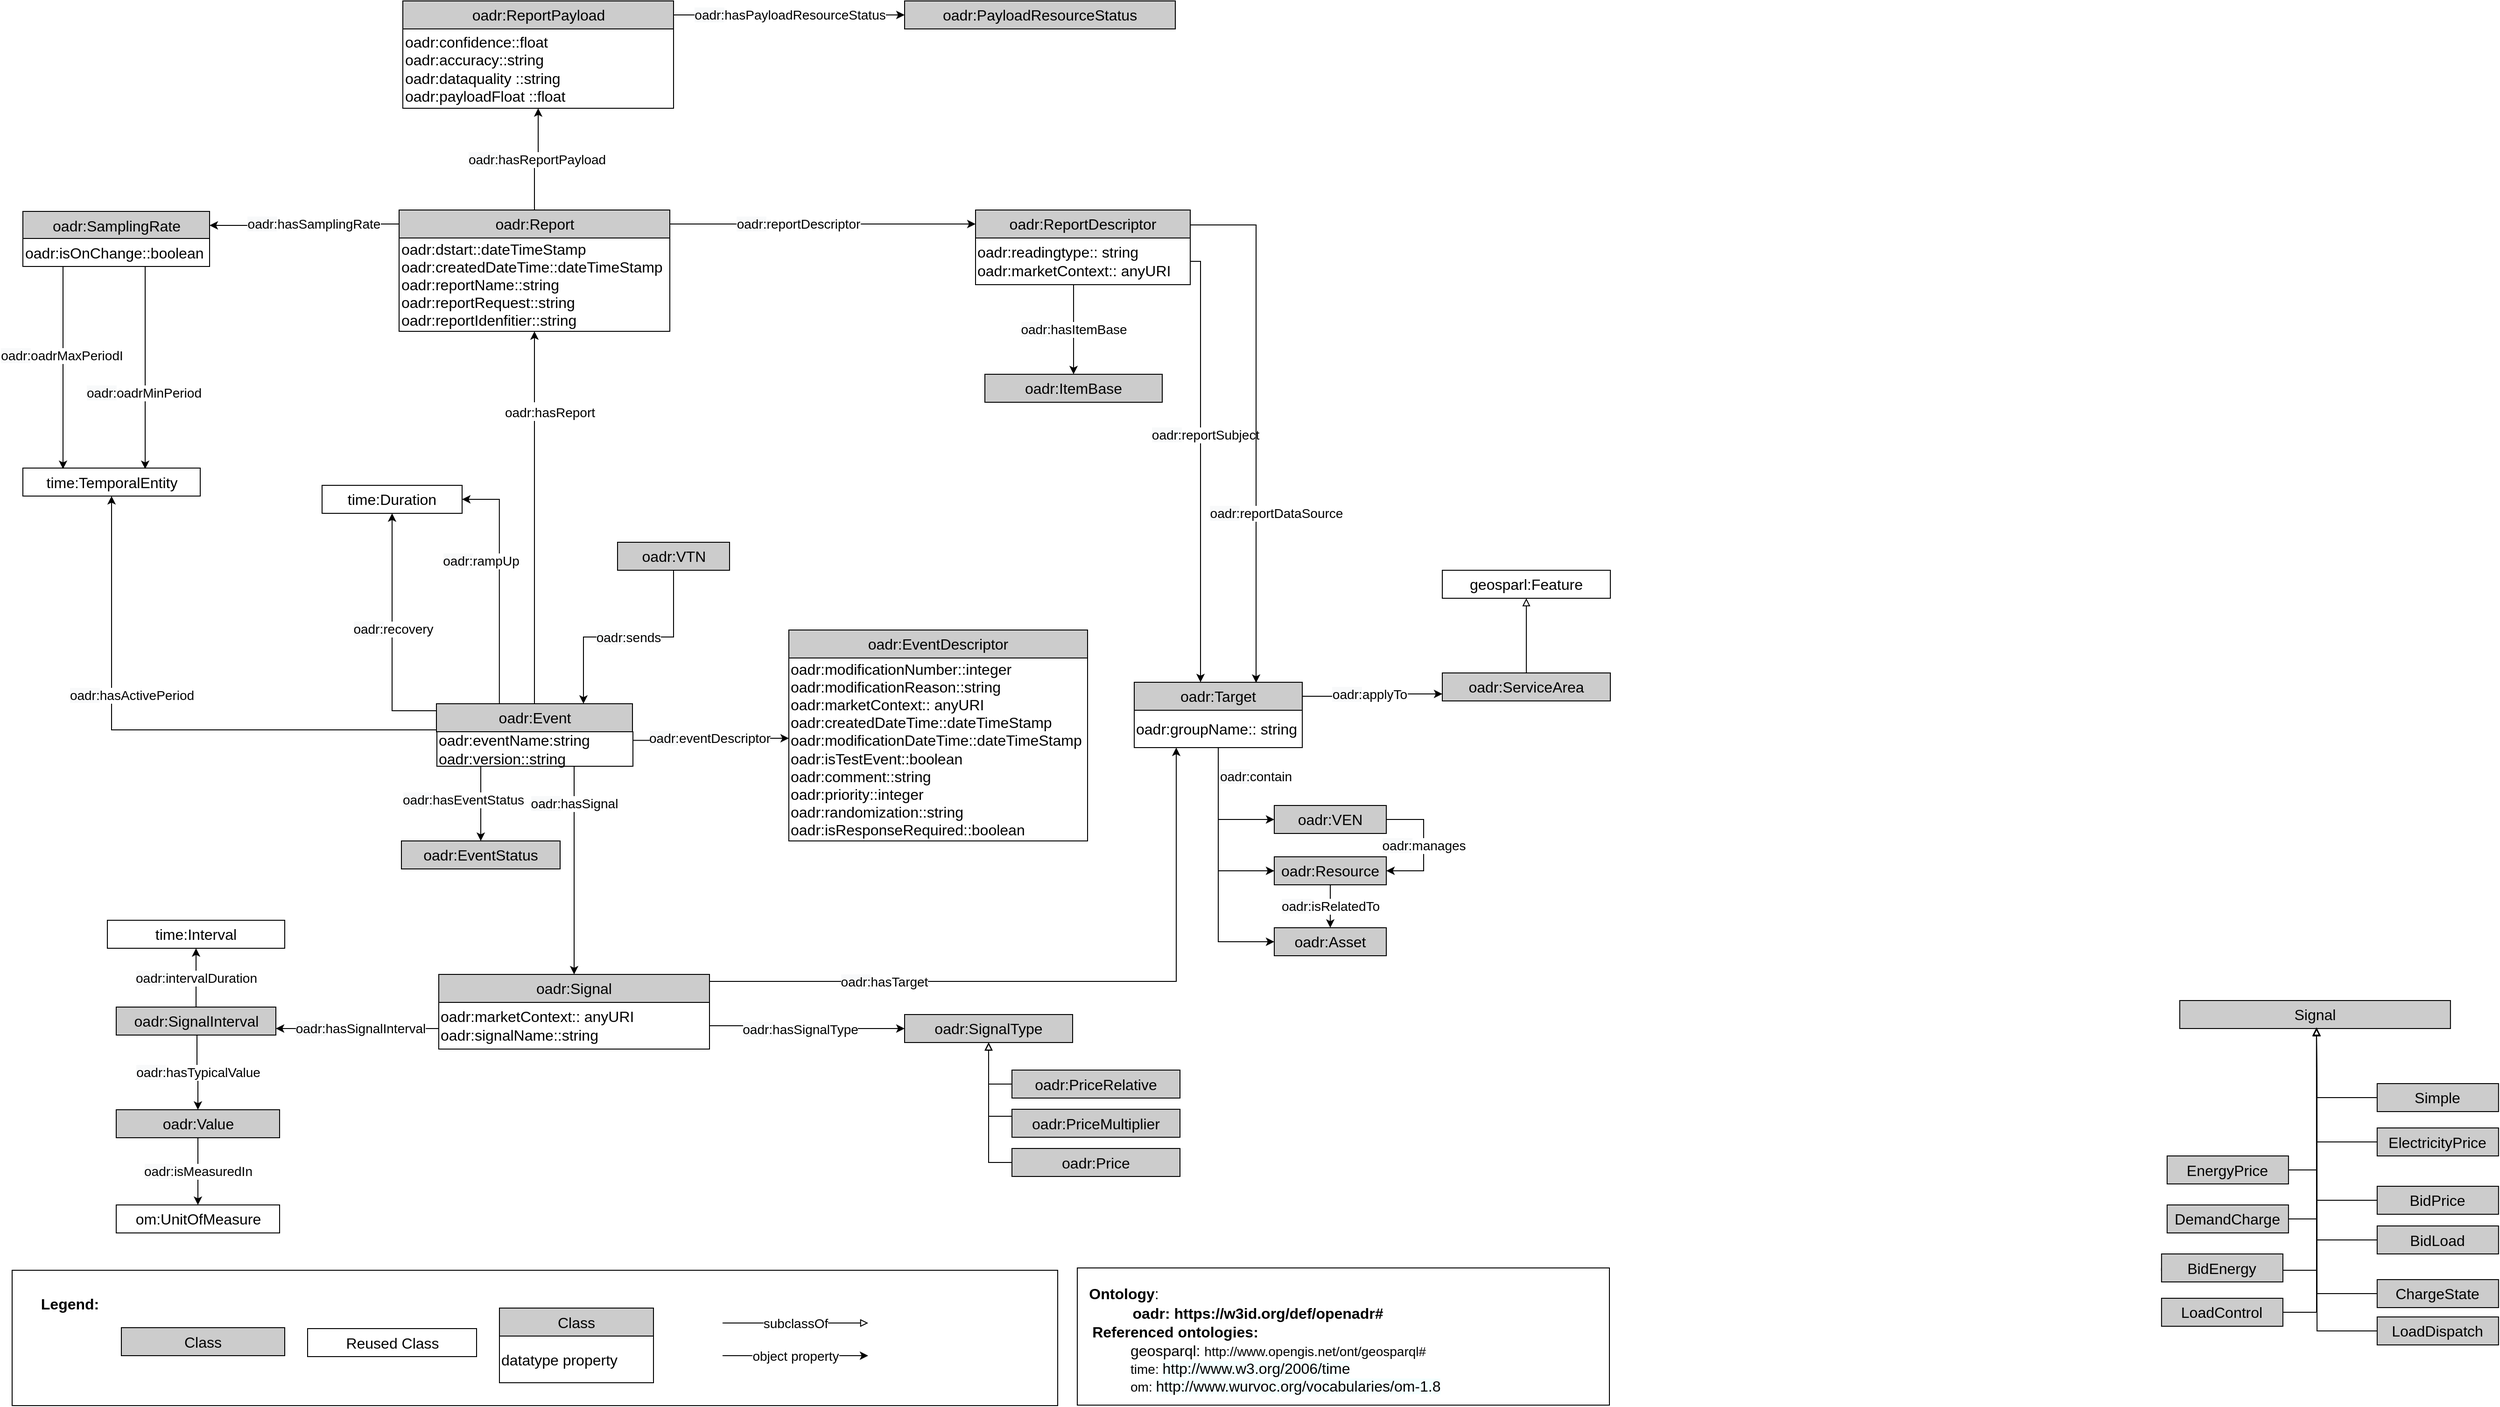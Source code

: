 <mxfile version="12.1.3" type="device" pages="1"><diagram id="vuZYWxGCfSMgXNN5bHIJ" name="Page-1"><mxGraphModel dx="3976" dy="2655" grid="1" gridSize="10" guides="1" tooltips="1" connect="1" arrows="1" fold="1" page="1" pageScale="1" pageWidth="827" pageHeight="1169" math="0" shadow="0"><root><mxCell id="0"/><mxCell id="1" parent="0"/><mxCell id="WFc0nCnd5frZaSjFq8Vs-138" style="edgeStyle=orthogonalEdgeStyle;rounded=0;orthogonalLoop=1;jettySize=auto;html=1;exitX=0.321;exitY=0.117;exitDx=0;exitDy=0;entryX=1;entryY=0.5;entryDx=0;entryDy=0;endArrow=classic;endFill=1;fontColor=none;exitPerimeter=0;" parent="1" source="WFc0nCnd5frZaSjFq8Vs-2" target="WFc0nCnd5frZaSjFq8Vs-136" edge="1"><mxGeometry relative="1" as="geometry"><Array as="points"><mxPoint x="-160" y="64"/></Array></mxGeometry></mxCell><mxCell id="WFc0nCnd5frZaSjFq8Vs-141" value="&lt;span style=&quot;white-space: normal ; background-color: rgb(248 , 249 , 250)&quot;&gt;oadr:&lt;/span&gt;rampUp" style="text;html=1;resizable=0;points=[];align=center;verticalAlign=middle;labelBackgroundColor=#ffffff;fontColor=none;fontSize=14;" parent="WFc0nCnd5frZaSjFq8Vs-138" vertex="1" connectable="0"><mxGeometry x="0.397" y="1" relative="1" as="geometry"><mxPoint x="-19.5" y="26.5" as="offset"/></mxGeometry></mxCell><mxCell id="WFc0nCnd5frZaSjFq8Vs-139" style="edgeStyle=orthogonalEdgeStyle;rounded=0;orthogonalLoop=1;jettySize=auto;html=1;exitX=0;exitY=0.25;exitDx=0;exitDy=0;entryX=0.5;entryY=1;entryDx=0;entryDy=0;endArrow=classic;endFill=1;fontColor=none;" parent="1" source="WFc0nCnd5frZaSjFq8Vs-2" target="WFc0nCnd5frZaSjFq8Vs-136" edge="1"><mxGeometry relative="1" as="geometry"><Array as="points"><mxPoint x="-275" y="291"/></Array></mxGeometry></mxCell><mxCell id="WFc0nCnd5frZaSjFq8Vs-140" value="&lt;span style=&quot;white-space: normal ; background-color: rgb(248 , 249 , 250)&quot;&gt;oadr:&lt;/span&gt;recovery" style="text;html=1;resizable=0;points=[];align=center;verticalAlign=middle;labelBackgroundColor=#ffffff;fontColor=none;fontSize=14;" parent="WFc0nCnd5frZaSjFq8Vs-139" vertex="1" connectable="0"><mxGeometry x="0.041" y="-1" relative="1" as="geometry"><mxPoint as="offset"/></mxGeometry></mxCell><mxCell id="2MGeBu6Nn2TFr9eVryYn-181" style="edgeStyle=orthogonalEdgeStyle;rounded=0;orthogonalLoop=1;jettySize=auto;html=1;exitX=0.5;exitY=0;exitDx=0;exitDy=0;endArrow=classic;endFill=1;fontSize=14;fontColor=#000000;" edge="1" parent="1" source="WFc0nCnd5frZaSjFq8Vs-2" target="WFc0nCnd5frZaSjFq8Vs-75"><mxGeometry relative="1" as="geometry"/></mxCell><mxCell id="WFc0nCnd5frZaSjFq8Vs-2" value="&lt;span style=&quot;color: rgb(0 , 0 , 0)&quot;&gt;oadr:&lt;/span&gt;&lt;font style=&quot;font-size: 16px&quot; color=&quot;#000000&quot;&gt;Event&lt;/font&gt;" style="rounded=0;whiteSpace=wrap;html=1;fillColor=#CCCCCC;strokeColor=#000000;fontColor=#333333;fontSize=16;fontStyle=0" parent="1" vertex="1"><mxGeometry x="-227.5" y="283" width="210" height="30" as="geometry"/></mxCell><mxCell id="WFc0nCnd5frZaSjFq8Vs-166" value="&lt;span style=&quot;white-space: normal ; background-color: rgb(248 , 249 , 250)&quot;&gt;oadr:&lt;/span&gt;hasReportPayload" style="edgeStyle=orthogonalEdgeStyle;rounded=0;orthogonalLoop=1;jettySize=auto;html=1;endArrow=classic;endFill=1;strokeColor=#000000;fontSize=14;fontColor=none;" parent="1" source="WFc0nCnd5frZaSjFq8Vs-73" target="WFc0nCnd5frZaSjFq8Vs-167" edge="1"><mxGeometry relative="1" as="geometry"/></mxCell><mxCell id="WFc0nCnd5frZaSjFq8Vs-73" value="&lt;span style=&quot;color: rgb(0 , 0 , 0)&quot;&gt;oadr:&lt;/span&gt;&lt;font style=&quot;font-size: 16px&quot; color=&quot;#000000&quot;&gt;Report&lt;/font&gt;" style="rounded=0;whiteSpace=wrap;html=1;fillColor=#CCCCCC;strokeColor=#000000;fontColor=#333333;fontSize=16;fontStyle=0" parent="1" vertex="1"><mxGeometry x="-267.5" y="-246" width="290" height="30" as="geometry"/></mxCell><mxCell id="WFc0nCnd5frZaSjFq8Vs-169" value="&lt;span style=&quot;white-space: normal ; background-color: rgb(248 , 249 , 250)&quot;&gt;oadr:&lt;/span&gt;hasPayloadResourceStatus" style="edgeStyle=orthogonalEdgeStyle;rounded=0;orthogonalLoop=1;jettySize=auto;html=1;endArrow=classic;endFill=1;strokeColor=#000000;fontSize=14;fontColor=none;" parent="1" source="WFc0nCnd5frZaSjFq8Vs-165" target="WFc0nCnd5frZaSjFq8Vs-168" edge="1"><mxGeometry relative="1" as="geometry"/></mxCell><mxCell id="WFc0nCnd5frZaSjFq8Vs-165" value="&lt;font style=&quot;font-size: 16px&quot; color=&quot;#000000&quot;&gt;oadr:ReportPayload&lt;/font&gt;" style="rounded=0;whiteSpace=wrap;html=1;fillColor=#CCCCCC;strokeColor=#000000;fontColor=#333333;fontSize=16;fontStyle=0" parent="1" vertex="1"><mxGeometry x="-263.5" y="-470" width="290" height="30" as="geometry"/></mxCell><mxCell id="WFc0nCnd5frZaSjFq8Vs-168" value="&lt;span style=&quot;color: rgb(0 , 0 , 0)&quot;&gt;oadr:&lt;/span&gt;&lt;font color=&quot;#000000&quot;&gt;PayloadResourceStatus&lt;/font&gt;" style="rounded=0;whiteSpace=wrap;html=1;fillColor=#CCCCCC;strokeColor=#000000;fontColor=#333333;fontSize=16;fontStyle=0" parent="1" vertex="1"><mxGeometry x="274" y="-470" width="290" height="30" as="geometry"/></mxCell><mxCell id="WFc0nCnd5frZaSjFq8Vs-5" value="" style="edgeStyle=orthogonalEdgeStyle;rounded=0;orthogonalLoop=1;jettySize=auto;html=1;entryX=0.5;entryY=1;entryDx=0;entryDy=0;" parent="1" source="WFc0nCnd5frZaSjFq8Vs-2" target="WFc0nCnd5frZaSjFq8Vs-6" edge="1"><mxGeometry relative="1" as="geometry"><mxPoint x="-30" y="266.5" as="targetPoint"/><Array as="points"><mxPoint x="-575" y="311"/></Array></mxGeometry></mxCell><mxCell id="WFc0nCnd5frZaSjFq8Vs-7" value="&lt;span style=&quot;white-space: normal ; background-color: rgb(248 , 249 , 250)&quot;&gt;&lt;font style=&quot;font-size: 14px&quot;&gt;oadr:&lt;/font&gt;&lt;/span&gt;hasActivePeriod" style="text;html=1;resizable=0;points=[];align=center;verticalAlign=middle;labelBackgroundColor=#ffffff;fontSize=14;" parent="WFc0nCnd5frZaSjFq8Vs-5" vertex="1" connectable="0"><mxGeometry x="0.294" y="-2" relative="1" as="geometry"><mxPoint x="19" y="2" as="offset"/></mxGeometry></mxCell><mxCell id="WFc0nCnd5frZaSjFq8Vs-9" value="&lt;span style=&quot;white-space: normal ; background-color: rgb(248 , 249 , 250)&quot;&gt;oadr:&lt;/span&gt;hasSignal" style="edgeStyle=orthogonalEdgeStyle;rounded=0;orthogonalLoop=1;jettySize=auto;html=1;entryX=0.5;entryY=0;entryDx=0;entryDy=0;fontSize=14;" parent="1" source="WFc0nCnd5frZaSjFq8Vs-3" target="WFc0nCnd5frZaSjFq8Vs-10" edge="1"><mxGeometry x="0.936" y="-175" relative="1" as="geometry"><mxPoint y="351" as="sourcePoint"/><Array as="points"><mxPoint x="-80" y="565"/></Array><mxPoint x="175" y="-176" as="offset"/></mxGeometry></mxCell><mxCell id="WFc0nCnd5frZaSjFq8Vs-11" style="edgeStyle=orthogonalEdgeStyle;rounded=0;orthogonalLoop=1;jettySize=auto;html=1;entryX=0.5;entryY=0;entryDx=0;entryDy=0;" parent="1" source="WFc0nCnd5frZaSjFq8Vs-3" target="WFc0nCnd5frZaSjFq8Vs-12" edge="1"><mxGeometry relative="1" as="geometry"><mxPoint x="-150" y="400" as="targetPoint"/><Array as="points"><mxPoint x="-180" y="370"/><mxPoint x="-180" y="370"/></Array></mxGeometry></mxCell><mxCell id="WFc0nCnd5frZaSjFq8Vs-72" value="&lt;span style=&quot;white-space: normal ; background-color: rgb(248 , 249 , 250)&quot;&gt;oadr:&lt;/span&gt;hasEventStatus" style="text;html=1;resizable=0;points=[];align=center;verticalAlign=middle;labelBackgroundColor=#ffffff;fontColor=none;fontSize=14;" parent="WFc0nCnd5frZaSjFq8Vs-11" vertex="1" connectable="0"><mxGeometry x="0.01" y="4" relative="1" as="geometry"><mxPoint x="-23.5" y="-5" as="offset"/></mxGeometry></mxCell><mxCell id="WFc0nCnd5frZaSjFq8Vs-175" value="&lt;span style=&quot;white-space: normal ; background-color: rgb(248 , 249 , 250)&quot;&gt;oadr:&lt;/span&gt;eventDescriptor" style="edgeStyle=orthogonalEdgeStyle;rounded=0;orthogonalLoop=1;jettySize=auto;html=1;exitX=1;exitY=0.25;exitDx=0;exitDy=0;endArrow=classic;endFill=1;strokeColor=#000000;fontSize=14;fontColor=none;entryX=0;entryY=0.439;entryDx=0;entryDy=0;entryPerimeter=0;" parent="1" source="WFc0nCnd5frZaSjFq8Vs-3" target="WFc0nCnd5frZaSjFq8Vs-170" edge="1"><mxGeometry relative="1" as="geometry"><mxPoint x="110" y="292" as="targetPoint"/><Array as="points"><mxPoint x="50" y="320"/></Array></mxGeometry></mxCell><mxCell id="WFc0nCnd5frZaSjFq8Vs-3" value="&lt;span style=&quot;text-align: center&quot;&gt;oadr:&lt;/span&gt;&lt;span style=&quot;font-size: 16px&quot;&gt;eventName:string&lt;br&gt;&lt;/span&gt;&lt;span style=&quot;text-align: center&quot;&gt;oadr:&lt;/span&gt;&lt;span style=&quot;font-size: 16px&quot;&gt;version::string&lt;br style=&quot;font-size: 16px&quot;&gt;&lt;/span&gt;" style="rounded=0;whiteSpace=wrap;html=1;align=left;fontSize=16;" parent="1" vertex="1"><mxGeometry x="-227" y="313" width="210" height="37" as="geometry"/></mxCell><mxCell id="WFc0nCnd5frZaSjFq8Vs-170" value="&lt;span style=&quot;text-align: center&quot;&gt;oadr:&lt;/span&gt;&lt;span style=&quot;font-size: 16px&quot;&gt;modificationNumber::integer&lt;br&gt;&lt;/span&gt;&lt;span style=&quot;text-align: center&quot;&gt;oadr:&lt;/span&gt;&lt;span style=&quot;font-size: 16px&quot;&gt;modificationReason::string&lt;br&gt;&lt;/span&gt;&lt;span style=&quot;text-align: center&quot;&gt;oadr:&lt;/span&gt;marketContext:: anyURI&lt;br&gt;&lt;span style=&quot;text-align: center&quot;&gt;oadr:&lt;/span&gt;&lt;span style=&quot;font-size: 16px&quot;&gt;createdDateTime::dateTimeStamp&lt;br&gt;&lt;/span&gt;&lt;span style=&quot;text-align: center&quot;&gt;oadr:&lt;/span&gt;&lt;span style=&quot;font-size: 16px&quot;&gt;modificationDateTime::dateTimeStamp&lt;br&gt;&lt;/span&gt;&lt;span style=&quot;text-align: center&quot;&gt;oadr:&lt;/span&gt;&lt;span style=&quot;font-size: 16px&quot;&gt;isTestEvent::boolean&lt;br&gt;&lt;/span&gt;&lt;span style=&quot;text-align: center&quot;&gt;oadr:&lt;/span&gt;&lt;span style=&quot;font-size: 16px&quot;&gt;comment::string&lt;br&gt;&lt;/span&gt;&lt;span style=&quot;text-align: center&quot;&gt;oadr:&lt;/span&gt;&lt;span style=&quot;font-size: 16px&quot;&gt;priority::integer&lt;br&gt;&lt;/span&gt;&lt;span style=&quot;text-align: center&quot;&gt;oadr:&lt;/span&gt;&lt;span style=&quot;font-size: 16px&quot;&gt;randomization::string&lt;br&gt;&lt;/span&gt;&lt;span style=&quot;text-align: center&quot;&gt;oadr:&lt;/span&gt;&lt;span style=&quot;font-size: 16px&quot;&gt;isResponseRequired::boolean&lt;br style=&quot;font-size: 16px&quot;&gt;&lt;/span&gt;" style="rounded=0;whiteSpace=wrap;html=1;align=left;fontSize=16;" parent="1" vertex="1"><mxGeometry x="150" y="234" width="320" height="196" as="geometry"/></mxCell><mxCell id="WFc0nCnd5frZaSjFq8Vs-146" style="edgeStyle=orthogonalEdgeStyle;rounded=0;orthogonalLoop=1;jettySize=auto;html=1;exitX=0.5;exitY=1;exitDx=0;exitDy=0;entryX=0;entryY=0.5;entryDx=0;entryDy=0;endArrow=classic;endFill=1;fontSize=14;fontColor=none;" parent="1" source="WFc0nCnd5frZaSjFq8Vs-30" target="WFc0nCnd5frZaSjFq8Vs-101" edge="1"><mxGeometry relative="1" as="geometry"/></mxCell><mxCell id="WFc0nCnd5frZaSjFq8Vs-147" value="&lt;span style=&quot;white-space: normal ; background-color: rgb(248 , 249 , 250)&quot;&gt;oadr:&lt;/span&gt;contain" style="text;html=1;resizable=0;points=[];align=center;verticalAlign=middle;labelBackgroundColor=#ffffff;fontSize=14;fontColor=#000000;" parent="WFc0nCnd5frZaSjFq8Vs-146" vertex="1" connectable="0"><mxGeometry x="-0.62" y="-4" relative="1" as="geometry"><mxPoint x="43.5" y="4.5" as="offset"/></mxGeometry></mxCell><mxCell id="WFc0nCnd5frZaSjFq8Vs-149" style="edgeStyle=orthogonalEdgeStyle;rounded=0;orthogonalLoop=1;jettySize=auto;html=1;exitX=0.5;exitY=1;exitDx=0;exitDy=0;entryX=0;entryY=0.5;entryDx=0;entryDy=0;endArrow=classic;endFill=1;fontSize=14;fontColor=none;" parent="1" source="WFc0nCnd5frZaSjFq8Vs-30" target="WFc0nCnd5frZaSjFq8Vs-148" edge="1"><mxGeometry relative="1" as="geometry"/></mxCell><mxCell id="WFc0nCnd5frZaSjFq8Vs-30" value="&lt;span style=&quot;text-align: center&quot;&gt;oadr:&lt;/span&gt;&lt;span style=&quot;font-size: 16px&quot;&gt;groupName:: string&lt;br style=&quot;font-size: 16px&quot;&gt;&lt;/span&gt;" style="rounded=0;whiteSpace=wrap;html=1;align=left;fontSize=16;" parent="1" vertex="1"><mxGeometry x="520" y="290" width="180" height="40" as="geometry"/></mxCell><mxCell id="WFc0nCnd5frZaSjFq8Vs-118" style="edgeStyle=orthogonalEdgeStyle;rounded=0;orthogonalLoop=1;jettySize=auto;html=1;exitX=0;exitY=0.5;exitDx=0;exitDy=0;endArrow=classic;endFill=1;fontColor=none;" parent="1" source="WFc0nCnd5frZaSjFq8Vs-8" target="WFc0nCnd5frZaSjFq8Vs-120" edge="1"><mxGeometry relative="1" as="geometry"><mxPoint x="-225" y="635" as="targetPoint"/><Array as="points"><mxPoint x="-90" y="631"/></Array></mxGeometry></mxCell><mxCell id="WFc0nCnd5frZaSjFq8Vs-119" value="&lt;span style=&quot;white-space: normal ; background-color: rgb(248 , 249 , 250)&quot;&gt;oadr:&lt;/span&gt;hasSignalInterval" style="text;html=1;resizable=0;points=[];align=center;verticalAlign=middle;labelBackgroundColor=#ffffff;fontColor=none;fontSize=14;" parent="WFc0nCnd5frZaSjFq8Vs-118" vertex="1" connectable="0"><mxGeometry x="0.255" relative="1" as="geometry"><mxPoint x="-76.5" as="offset"/></mxGeometry></mxCell><mxCell id="2MGeBu6Nn2TFr9eVryYn-14" style="edgeStyle=orthogonalEdgeStyle;rounded=0;orthogonalLoop=1;jettySize=auto;html=1;exitX=1;exitY=0.5;exitDx=0;exitDy=0;entryX=0;entryY=0.5;entryDx=0;entryDy=0;endArrow=classic;endFill=1;" edge="1" parent="1" source="WFc0nCnd5frZaSjFq8Vs-8" target="2MGeBu6Nn2TFr9eVryYn-4"><mxGeometry relative="1" as="geometry"/></mxCell><mxCell id="2MGeBu6Nn2TFr9eVryYn-15" value="&lt;span style=&quot;white-space: normal ; background-color: rgb(248 , 249 , 250)&quot;&gt;oadr:&lt;/span&gt;hasSignalType" style="text;html=1;resizable=0;points=[];align=center;verticalAlign=middle;labelBackgroundColor=#ffffff;fontSize=14;" vertex="1" connectable="0" parent="2MGeBu6Nn2TFr9eVryYn-14"><mxGeometry x="0.282" y="7" relative="1" as="geometry"><mxPoint x="-36" y="8" as="offset"/></mxGeometry></mxCell><mxCell id="WFc0nCnd5frZaSjFq8Vs-8" value="&lt;span style=&quot;text-align: center&quot;&gt;oadr:&lt;/span&gt;marketContext:: anyURI&lt;br&gt;&lt;span style=&quot;text-align: center&quot;&gt;oadr:&lt;/span&gt;signalName::string" style="rounded=0;whiteSpace=wrap;html=1;align=left;fontSize=16;" parent="1" vertex="1"><mxGeometry x="-225" y="603" width="290" height="50" as="geometry"/></mxCell><mxCell id="WFc0nCnd5frZaSjFq8Vs-6" value="&lt;font style=&quot;font-size: 16px&quot; color=&quot;#000000&quot;&gt;time:TemporalEntity&lt;/font&gt;" style="rounded=0;whiteSpace=wrap;html=1;fontSize=16;fontStyle=0" parent="1" vertex="1"><mxGeometry x="-670.5" y="30.5" width="190" height="30" as="geometry"/></mxCell><mxCell id="WFc0nCnd5frZaSjFq8Vs-43" style="edgeStyle=orthogonalEdgeStyle;rounded=0;orthogonalLoop=1;jettySize=auto;html=1;exitX=1;exitY=0.25;exitDx=0;exitDy=0;entryX=0.25;entryY=1;entryDx=0;entryDy=0;endArrow=classic;endFill=1;fontColor=none;" parent="1" source="WFc0nCnd5frZaSjFq8Vs-10" target="WFc0nCnd5frZaSjFq8Vs-30" edge="1"><mxGeometry relative="1" as="geometry"/></mxCell><mxCell id="WFc0nCnd5frZaSjFq8Vs-44" value="&lt;span style=&quot;white-space: normal ; background-color: rgb(248 , 249 , 250)&quot;&gt;oadr:&lt;/span&gt;hasTarget" style="text;html=1;resizable=0;points=[];align=center;verticalAlign=middle;labelBackgroundColor=#ffffff;fontColor=none;fontSize=14;" parent="WFc0nCnd5frZaSjFq8Vs-43" vertex="1" connectable="0"><mxGeometry x="-0.547" y="-1" relative="1" as="geometry"><mxPoint x="16.5" y="-0.5" as="offset"/></mxGeometry></mxCell><mxCell id="WFc0nCnd5frZaSjFq8Vs-10" value="&lt;span style=&quot;color: rgb(0 , 0 , 0)&quot;&gt;oadr:&lt;/span&gt;&lt;font style=&quot;font-size: 16px&quot; color=&quot;#000000&quot;&gt;Signal&lt;/font&gt;" style="rounded=0;whiteSpace=wrap;html=1;fillColor=#CCCCCC;strokeColor=#000000;fontColor=#333333;fontSize=16;fontStyle=0" parent="1" vertex="1"><mxGeometry x="-225" y="573" width="290" height="30" as="geometry"/></mxCell><mxCell id="WFc0nCnd5frZaSjFq8Vs-12" value="&lt;span style=&quot;color: rgb(0 , 0 , 0)&quot;&gt;oadr:&lt;/span&gt;&lt;font style=&quot;font-size: 16px&quot; color=&quot;#000000&quot;&gt;EventStatus&lt;/font&gt;" style="rounded=0;whiteSpace=wrap;html=1;fillColor=#CCCCCC;strokeColor=#000000;fontColor=#333333;fontSize=16;fontStyle=0" parent="1" vertex="1"><mxGeometry x="-265" y="430" width="170" height="30" as="geometry"/></mxCell><mxCell id="2MGeBu6Nn2TFr9eVryYn-22" value="" style="edgeStyle=orthogonalEdgeStyle;rounded=0;orthogonalLoop=1;jettySize=auto;html=1;endArrow=classic;endFill=1;entryX=0;entryY=0.75;entryDx=0;entryDy=0;" edge="1" parent="1" source="WFc0nCnd5frZaSjFq8Vs-32" target="2MGeBu6Nn2TFr9eVryYn-21"><mxGeometry relative="1" as="geometry"/></mxCell><mxCell id="2MGeBu6Nn2TFr9eVryYn-23" value="&lt;span style=&quot;white-space: normal ; background-color: rgb(248 , 249 , 250)&quot;&gt;oadr:&lt;/span&gt;&lt;span style=&quot;font-family: &amp;#34;arial&amp;#34; , sans-serif ; font-size: 14px ; white-space: normal&quot;&gt;applyTo&lt;/span&gt;" style="text;html=1;resizable=0;points=[];align=center;verticalAlign=middle;labelBackgroundColor=#ffffff;fontSize=14;" vertex="1" connectable="0" parent="2MGeBu6Nn2TFr9eVryYn-22"><mxGeometry x="0.172" y="9" relative="1" as="geometry"><mxPoint x="-15.5" y="9" as="offset"/></mxGeometry></mxCell><mxCell id="WFc0nCnd5frZaSjFq8Vs-32" value="&lt;span style=&quot;color: rgb(0 , 0 , 0)&quot;&gt;oadr:&lt;/span&gt;&lt;font style=&quot;font-size: 16px&quot; color=&quot;#000000&quot;&gt;Target&lt;/font&gt;" style="rounded=0;whiteSpace=wrap;html=1;fillColor=#CCCCCC;strokeColor=#000000;fontColor=#333333;fontSize=16;fontStyle=0" parent="1" vertex="1"><mxGeometry x="520" y="260" width="180" height="30" as="geometry"/></mxCell><mxCell id="2MGeBu6Nn2TFr9eVryYn-25" value="" style="edgeStyle=orthogonalEdgeStyle;rounded=0;orthogonalLoop=1;jettySize=auto;html=1;endArrow=block;endFill=0;fontSize=14;" edge="1" parent="1" source="2MGeBu6Nn2TFr9eVryYn-21" target="2MGeBu6Nn2TFr9eVryYn-24"><mxGeometry relative="1" as="geometry"/></mxCell><mxCell id="2MGeBu6Nn2TFr9eVryYn-21" value="&lt;span style=&quot;color: rgb(0 , 0 , 0)&quot;&gt;oadr:&lt;/span&gt;&lt;font style=&quot;font-size: 16px&quot; color=&quot;#000000&quot;&gt;ServiceArea&lt;/font&gt;" style="rounded=0;whiteSpace=wrap;html=1;fillColor=#CCCCCC;strokeColor=#000000;fontColor=#333333;fontSize=16;fontStyle=0" vertex="1" parent="1"><mxGeometry x="850" y="250" width="180" height="30" as="geometry"/></mxCell><mxCell id="2MGeBu6Nn2TFr9eVryYn-24" value="&lt;font style=&quot;font-size: 16px&quot; color=&quot;#000000&quot;&gt;geosparl:Feature&lt;/font&gt;" style="rounded=0;whiteSpace=wrap;html=1;fontSize=16;fontStyle=0" vertex="1" parent="1"><mxGeometry x="850" y="140" width="180" height="30" as="geometry"/></mxCell><mxCell id="WFc0nCnd5frZaSjFq8Vs-85" value="" style="edgeStyle=orthogonalEdgeStyle;rounded=0;orthogonalLoop=1;jettySize=auto;html=1;endArrow=classic;endFill=1;fontColor=none;entryX=0;entryY=0.5;entryDx=0;entryDy=0;exitX=1;exitY=0.5;exitDx=0;exitDy=0;" parent="1" source="WFc0nCnd5frZaSjFq8Vs-73" target="WFc0nCnd5frZaSjFq8Vs-86" edge="1"><mxGeometry relative="1" as="geometry"><Array as="points"/></mxGeometry></mxCell><mxCell id="WFc0nCnd5frZaSjFq8Vs-182" value="&lt;span style=&quot;white-space: normal ; background-color: rgb(248 , 249 , 250)&quot;&gt;&lt;font style=&quot;font-size: 14px&quot;&gt;oadr:&lt;/font&gt;&lt;/span&gt;reportDescriptor" style="text;html=1;resizable=0;points=[];align=center;verticalAlign=middle;labelBackgroundColor=#ffffff;fontSize=14;fontColor=none;" parent="WFc0nCnd5frZaSjFq8Vs-85" vertex="1" connectable="0"><mxGeometry x="-0.189" y="-4" relative="1" as="geometry"><mxPoint x="4" y="-4.5" as="offset"/></mxGeometry></mxCell><mxCell id="WFc0nCnd5frZaSjFq8Vs-105" style="edgeStyle=orthogonalEdgeStyle;rounded=0;orthogonalLoop=1;jettySize=auto;html=1;entryX=1;entryY=0.5;entryDx=0;entryDy=0;endArrow=classic;endFill=1;fontColor=none;" parent="1" source="WFc0nCnd5frZaSjFq8Vs-73" target="WFc0nCnd5frZaSjFq8Vs-104" edge="1"><mxGeometry relative="1" as="geometry"/></mxCell><mxCell id="WFc0nCnd5frZaSjFq8Vs-183" value="&lt;span style=&quot;white-space: normal ; background-color: rgb(248 , 249 , 250)&quot;&gt;oadr:&lt;/span&gt;hasSamplingRate" style="text;html=1;resizable=0;points=[];align=center;verticalAlign=middle;labelBackgroundColor=#ffffff;fontSize=14;fontColor=none;" parent="WFc0nCnd5frZaSjFq8Vs-105" vertex="1" connectable="0"><mxGeometry x="-0.263" y="-1" relative="1" as="geometry"><mxPoint x="-16" y="1" as="offset"/></mxGeometry></mxCell><mxCell id="WFc0nCnd5frZaSjFq8Vs-75" value="&lt;span style=&quot;text-align: center&quot;&gt;oadr:&lt;/span&gt;&lt;span style=&quot;font-size: 16px&quot;&gt;dstart::dateTimeStamp&lt;br&gt;&lt;/span&gt;&lt;span style=&quot;text-align: center&quot;&gt;oadr:&lt;/span&gt;&lt;span style=&quot;font-size: 16px&quot;&gt;createdDateTime::dateTimeStamp&lt;br&gt;&lt;/span&gt;&lt;span style=&quot;text-align: center&quot;&gt;oadr:&lt;/span&gt;&lt;span style=&quot;font-size: 16px&quot;&gt;reportName::string&lt;br&gt;&lt;/span&gt;&lt;span style=&quot;text-align: center&quot;&gt;oadr:&lt;/span&gt;&lt;span style=&quot;font-size: 16px&quot;&gt;reportRequest::string&lt;br&gt;&lt;/span&gt;&lt;span style=&quot;text-align: center&quot;&gt;oadr:&lt;/span&gt;&lt;span style=&quot;font-size: 16px&quot;&gt;reportIdenfitier::string&lt;br style=&quot;font-size: 16px&quot;&gt;&lt;/span&gt;" style="rounded=0;whiteSpace=wrap;html=1;align=left;fontSize=16;" parent="1" vertex="1"><mxGeometry x="-267.5" y="-216" width="290" height="100" as="geometry"/></mxCell><mxCell id="WFc0nCnd5frZaSjFq8Vs-87" style="edgeStyle=orthogonalEdgeStyle;rounded=0;orthogonalLoop=1;jettySize=auto;html=1;exitX=1;exitY=0.5;exitDx=0;exitDy=0;endArrow=classic;endFill=1;fontColor=none;" parent="1" source="WFc0nCnd5frZaSjFq8Vs-84" edge="1"><mxGeometry relative="1" as="geometry"><mxPoint x="591" y="260" as="targetPoint"/><Array as="points"><mxPoint x="591" y="-191"/><mxPoint x="591" y="260"/></Array></mxGeometry></mxCell><mxCell id="WFc0nCnd5frZaSjFq8Vs-88" value="&lt;span style=&quot;white-space: normal ; background-color: rgb(248 , 249 , 250)&quot;&gt;oadr:&lt;/span&gt;reportSubject" style="text;html=1;resizable=0;points=[];align=center;verticalAlign=middle;labelBackgroundColor=#ffffff;fontColor=none;fontSize=14;" parent="WFc0nCnd5frZaSjFq8Vs-87" vertex="1" connectable="0"><mxGeometry x="-0.151" y="5" relative="1" as="geometry"><mxPoint y="1" as="offset"/></mxGeometry></mxCell><mxCell id="WFc0nCnd5frZaSjFq8Vs-89" style="edgeStyle=orthogonalEdgeStyle;rounded=0;orthogonalLoop=1;jettySize=auto;html=1;exitX=0.946;exitY=0.115;exitDx=0;exitDy=0;endArrow=classic;endFill=1;fontColor=none;exitPerimeter=0;entryX=0.725;entryY=0.019;entryDx=0;entryDy=0;entryPerimeter=0;" parent="1" source="WFc0nCnd5frZaSjFq8Vs-84" target="WFc0nCnd5frZaSjFq8Vs-32" edge="1"><mxGeometry relative="1" as="geometry"><Array as="points"><mxPoint x="549" y="-230"/><mxPoint x="651" y="-230"/></Array><mxPoint x="660" y="262" as="targetPoint"/></mxGeometry></mxCell><mxCell id="WFc0nCnd5frZaSjFq8Vs-90" value="&lt;span style=&quot;white-space: normal ; background-color: rgb(248 , 249 , 250)&quot;&gt;oadr:&lt;/span&gt;reportDataSource" style="text;html=1;resizable=0;points=[];align=center;verticalAlign=middle;labelBackgroundColor=#ffffff;fontColor=none;fontSize=14;" parent="WFc0nCnd5frZaSjFq8Vs-89" vertex="1" connectable="0"><mxGeometry x="-0.277" y="3" relative="1" as="geometry"><mxPoint x="18" y="220.5" as="offset"/></mxGeometry></mxCell><mxCell id="WFc0nCnd5frZaSjFq8Vs-94" value="&lt;span style=&quot;white-space: normal ; background-color: rgb(248 , 249 , 250)&quot;&gt;oadr:&lt;/span&gt;hasItemBase" style="edgeStyle=orthogonalEdgeStyle;rounded=0;orthogonalLoop=1;jettySize=auto;html=1;endArrow=classic;endFill=1;fontColor=none;entryX=0.5;entryY=0;entryDx=0;entryDy=0;fontSize=14;" parent="1" source="WFc0nCnd5frZaSjFq8Vs-84" target="WFc0nCnd5frZaSjFq8Vs-95" edge="1"><mxGeometry relative="1" as="geometry"><Array as="points"><mxPoint x="470" y="-200"/><mxPoint x="470" y="-200"/></Array></mxGeometry></mxCell><mxCell id="WFc0nCnd5frZaSjFq8Vs-84" value="&lt;span style=&quot;text-align: center&quot;&gt;oadr:&lt;/span&gt;&lt;span style=&quot;font-size: 16px&quot;&gt;readingtype:: string&lt;br&gt;&lt;/span&gt;&lt;span style=&quot;text-align: center&quot;&gt;oadr:&lt;/span&gt;&lt;span style=&quot;font-size: 16px&quot;&gt;marketContext:: anyURI&lt;br style=&quot;font-size: 16px&quot;&gt;&lt;/span&gt;" style="rounded=0;whiteSpace=wrap;html=1;align=left;fontSize=16;" parent="1" vertex="1"><mxGeometry x="350" y="-216" width="230" height="50" as="geometry"/></mxCell><mxCell id="WFc0nCnd5frZaSjFq8Vs-86" value="&lt;span style=&quot;color: rgb(0 , 0 , 0)&quot;&gt;oadr:&lt;/span&gt;&lt;font style=&quot;font-size: 16px&quot; color=&quot;#000000&quot;&gt;ReportDescriptor&lt;br&gt;&lt;/font&gt;" style="rounded=0;whiteSpace=wrap;html=1;fillColor=#CCCCCC;strokeColor=#000000;fontColor=#333333;fontSize=16;fontStyle=0" parent="1" vertex="1"><mxGeometry x="350" y="-246" width="230" height="30" as="geometry"/></mxCell><mxCell id="WFc0nCnd5frZaSjFq8Vs-95" value="&lt;span style=&quot;color: rgb(0 , 0 , 0)&quot;&gt;oadr:&lt;/span&gt;&lt;font color=&quot;#000000&quot;&gt;ItemBase&lt;/font&gt;" style="rounded=0;whiteSpace=wrap;html=1;fillColor=#CCCCCC;strokeColor=#000000;fontColor=#333333;fontSize=16;fontStyle=0" parent="1" vertex="1"><mxGeometry x="360" y="-70" width="190" height="30" as="geometry"/></mxCell><mxCell id="WFc0nCnd5frZaSjFq8Vs-151" value="&lt;span style=&quot;color: rgb(0 , 0 , 0)&quot;&gt;oadr:&lt;/span&gt;&lt;font style=&quot;font-size: 16px&quot; color=&quot;#000000&quot;&gt;Asset&lt;br&gt;&lt;/font&gt;" style="rounded=0;whiteSpace=wrap;html=1;fillColor=#CCCCCC;strokeColor=#000000;fontColor=#333333;fontSize=16;fontStyle=0" parent="1" vertex="1"><mxGeometry x="670" y="523" width="120" height="30" as="geometry"/></mxCell><mxCell id="WFc0nCnd5frZaSjFq8Vs-150" value="&lt;span style=&quot;white-space: normal ; background-color: rgb(248 , 249 , 250)&quot;&gt;oadr:&lt;/span&gt;manages" style="edgeStyle=orthogonalEdgeStyle;rounded=0;orthogonalLoop=1;jettySize=auto;html=1;exitX=1;exitY=0.5;exitDx=0;exitDy=0;entryX=1;entryY=0.5;entryDx=0;entryDy=0;endArrow=classic;endFill=1;fontSize=14;fontColor=none;" parent="1" source="WFc0nCnd5frZaSjFq8Vs-101" target="WFc0nCnd5frZaSjFq8Vs-148" edge="1"><mxGeometry relative="1" as="geometry"><Array as="points"><mxPoint x="830" y="407"/><mxPoint x="830" y="462"/></Array></mxGeometry></mxCell><mxCell id="WFc0nCnd5frZaSjFq8Vs-101" value="&lt;span style=&quot;color: rgb(0 , 0 , 0)&quot;&gt;oadr:&lt;/span&gt;&lt;font style=&quot;font-size: 16px&quot; color=&quot;#000000&quot;&gt;VEN&lt;br&gt;&lt;/font&gt;" style="rounded=0;whiteSpace=wrap;html=1;fillColor=#CCCCCC;strokeColor=#000000;fontColor=#333333;fontSize=16;fontStyle=0" parent="1" vertex="1"><mxGeometry x="670" y="392" width="120" height="30" as="geometry"/></mxCell><mxCell id="WFc0nCnd5frZaSjFq8Vs-110" value="&lt;span style=&quot;white-space: normal ; background-color: rgb(248 , 249 , 250)&quot;&gt;&lt;font style=&quot;font-size: 14px&quot;&gt;oadr:&lt;/font&gt;&lt;/span&gt;oadrMaxPeriodI" style="edgeStyle=orthogonalEdgeStyle;rounded=0;orthogonalLoop=1;jettySize=auto;html=1;endArrow=classic;endFill=1;fontColor=none;fontSize=14;exitX=0.25;exitY=1;exitDx=0;exitDy=0;" parent="1" source="WFc0nCnd5frZaSjFq8Vs-106" edge="1"><mxGeometry x="-0.052" y="-2" relative="1" as="geometry"><mxPoint as="offset"/><mxPoint x="-620.5" y="-177.5" as="sourcePoint"/><mxPoint x="-627.5" y="31.5" as="targetPoint"/><Array as="points"><mxPoint x="-620.5" y="-189.5"/><mxPoint x="-627.5" y="-189.5"/></Array></mxGeometry></mxCell><mxCell id="WFc0nCnd5frZaSjFq8Vs-104" value="&lt;span style=&quot;color: rgb(0 , 0 , 0)&quot;&gt;oadr:&lt;/span&gt;&lt;font style=&quot;font-size: 16px&quot; color=&quot;#000000&quot;&gt;SamplingRate&lt;/font&gt;" style="rounded=0;whiteSpace=wrap;html=1;fillColor=#CCCCCC;strokeColor=#000000;fontColor=#333333;fontSize=16;fontStyle=0" parent="1" vertex="1"><mxGeometry x="-670.5" y="-244.5" width="200" height="30" as="geometry"/></mxCell><mxCell id="WFc0nCnd5frZaSjFq8Vs-111" style="edgeStyle=orthogonalEdgeStyle;rounded=0;orthogonalLoop=1;jettySize=auto;html=1;endArrow=classic;endFill=1;fontColor=none;exitX=0.75;exitY=1;exitDx=0;exitDy=0;" parent="1" source="WFc0nCnd5frZaSjFq8Vs-106" edge="1"><mxGeometry relative="1" as="geometry"><mxPoint x="-520.5" y="-174.5" as="sourcePoint"/><mxPoint x="-539.5" y="31.5" as="targetPoint"/><Array as="points"><mxPoint x="-521" y="-190"/><mxPoint x="-539" y="-190"/></Array></mxGeometry></mxCell><mxCell id="WFc0nCnd5frZaSjFq8Vs-112" value="&lt;span style=&quot;white-space: normal ; background-color: rgb(248 , 249 , 250)&quot;&gt;&lt;font style=&quot;font-size: 14px&quot;&gt;oadr:&lt;/font&gt;&lt;/span&gt;oadrMinPeriod" style="text;html=1;resizable=0;points=[];align=center;verticalAlign=middle;labelBackgroundColor=#ffffff;fontColor=none;fontSize=14;" parent="WFc0nCnd5frZaSjFq8Vs-111" vertex="1" connectable="0"><mxGeometry x="-0.122" y="1" relative="1" as="geometry"><mxPoint x="-2.5" y="55.5" as="offset"/></mxGeometry></mxCell><mxCell id="WFc0nCnd5frZaSjFq8Vs-106" value="&lt;span style=&quot;text-align: center&quot;&gt;oadr:&lt;/span&gt;&lt;span style=&quot;font-size: 16px&quot;&gt;isOnChange::boolean&lt;br style=&quot;font-size: 16px&quot;&gt;&lt;/span&gt;" style="rounded=0;whiteSpace=wrap;html=1;align=left;fontSize=16;" parent="1" vertex="1"><mxGeometry x="-670.5" y="-215.5" width="200" height="30" as="geometry"/></mxCell><mxCell id="WFc0nCnd5frZaSjFq8Vs-123" value="&lt;span style=&quot;white-space: normal ; background-color: rgb(248 , 249 , 250)&quot;&gt;oadr:&lt;/span&gt;intervalDuration" style="edgeStyle=orthogonalEdgeStyle;rounded=0;orthogonalLoop=1;jettySize=auto;html=1;exitX=0.5;exitY=0;exitDx=0;exitDy=0;endArrow=classic;endFill=1;fontColor=none;fontSize=14;" parent="1" source="WFc0nCnd5frZaSjFq8Vs-120" target="WFc0nCnd5frZaSjFq8Vs-122" edge="1"><mxGeometry relative="1" as="geometry"/></mxCell><mxCell id="WFc0nCnd5frZaSjFq8Vs-125" value="&lt;span style=&quot;white-space: normal ; background-color: rgb(248 , 249 , 250)&quot;&gt;oadr:&lt;/span&gt;hasTypicalValue" style="edgeStyle=orthogonalEdgeStyle;rounded=0;orthogonalLoop=1;jettySize=auto;html=1;endArrow=classic;endFill=1;fontColor=none;fontSize=14;" parent="1" source="WFc0nCnd5frZaSjFq8Vs-120" target="WFc0nCnd5frZaSjFq8Vs-124" edge="1"><mxGeometry relative="1" as="geometry"><Array as="points"><mxPoint x="-484" y="678"/><mxPoint x="-483" y="678"/></Array></mxGeometry></mxCell><mxCell id="WFc0nCnd5frZaSjFq8Vs-120" value="&lt;span style=&quot;color: rgb(0 , 0 , 0)&quot;&gt;oadr:&lt;/span&gt;&lt;font style=&quot;font-size: 16px&quot; color=&quot;#000000&quot;&gt;SignalInterval&lt;/font&gt;" style="rounded=0;whiteSpace=wrap;html=1;fillColor=#CCCCCC;strokeColor=#000000;fontColor=#333333;fontSize=16;fontStyle=0" parent="1" vertex="1"><mxGeometry x="-570.5" y="608" width="171" height="30" as="geometry"/></mxCell><mxCell id="WFc0nCnd5frZaSjFq8Vs-128" value="&lt;span style=&quot;white-space: normal ; background-color: rgb(248 , 249 , 250)&quot;&gt;oadr:&lt;/span&gt;isMeasuredIn" style="edgeStyle=orthogonalEdgeStyle;rounded=0;orthogonalLoop=1;jettySize=auto;html=1;endArrow=classic;endFill=1;fontColor=none;fontSize=14;" parent="1" source="WFc0nCnd5frZaSjFq8Vs-124" target="WFc0nCnd5frZaSjFq8Vs-127" edge="1"><mxGeometry relative="1" as="geometry"/></mxCell><mxCell id="WFc0nCnd5frZaSjFq8Vs-124" value="&lt;span style=&quot;color: rgb(0 , 0 , 0)&quot;&gt;oadr:&lt;/span&gt;&lt;font style=&quot;font-size: 16px&quot; color=&quot;#000000&quot;&gt;Value&lt;/font&gt;" style="rounded=0;whiteSpace=wrap;html=1;fillColor=#CCCCCC;strokeColor=#000000;fontColor=#333333;fontSize=16;fontStyle=0" parent="1" vertex="1"><mxGeometry x="-570.5" y="718" width="175" height="30" as="geometry"/></mxCell><mxCell id="WFc0nCnd5frZaSjFq8Vs-127" value="&lt;font color=&quot;#000000&quot;&gt;om:UnitOfMeasure&lt;/font&gt;" style="rounded=0;whiteSpace=wrap;html=1;fontSize=16;fontStyle=0" parent="1" vertex="1"><mxGeometry x="-570.5" y="820" width="175" height="30" as="geometry"/></mxCell><mxCell id="WFc0nCnd5frZaSjFq8Vs-122" value="&lt;font style=&quot;font-size: 16px&quot; color=&quot;#000000&quot;&gt;time:Interval&lt;/font&gt;" style="rounded=0;whiteSpace=wrap;html=1;fontSize=16;fontStyle=0" parent="1" vertex="1"><mxGeometry x="-580" y="515" width="190" height="30" as="geometry"/></mxCell><mxCell id="WFc0nCnd5frZaSjFq8Vs-136" value="&lt;font style=&quot;font-size: 16px&quot; color=&quot;#000000&quot;&gt;time:Duration&lt;/font&gt;" style="rounded=0;whiteSpace=wrap;html=1;fontSize=16;fontStyle=0" parent="1" vertex="1"><mxGeometry x="-350" y="49" width="150" height="30" as="geometry"/></mxCell><mxCell id="WFc0nCnd5frZaSjFq8Vs-153" value="&lt;span style=&quot;white-space: normal ; background-color: rgb(248 , 249 , 250)&quot;&gt;oadr:&lt;/span&gt;isRelatedTo" style="edgeStyle=orthogonalEdgeStyle;rounded=0;orthogonalLoop=1;jettySize=auto;html=1;exitX=0.5;exitY=1;exitDx=0;exitDy=0;endArrow=classic;endFill=1;fontSize=14;fontColor=none;" parent="1" source="WFc0nCnd5frZaSjFq8Vs-148" target="WFc0nCnd5frZaSjFq8Vs-151" edge="1"><mxGeometry relative="1" as="geometry"/></mxCell><mxCell id="WFc0nCnd5frZaSjFq8Vs-148" value="&lt;span style=&quot;color: rgb(0 , 0 , 0)&quot;&gt;oadr:&lt;/span&gt;&lt;font style=&quot;font-size: 16px&quot; color=&quot;#000000&quot;&gt;Resource&lt;br&gt;&lt;/font&gt;" style="rounded=0;whiteSpace=wrap;html=1;fillColor=#CCCCCC;strokeColor=#000000;fontColor=#333333;fontSize=16;fontStyle=0" parent="1" vertex="1"><mxGeometry x="670" y="447" width="120" height="30" as="geometry"/></mxCell><mxCell id="zwdM1ywd36mAL8wTqYPJ-2" value="&lt;font style=&quot;font-size: 14px&quot;&gt;&lt;span style=&quot;white-space: normal ; background-color: rgb(248 , 249 , 250)&quot;&gt;oadr:&lt;/span&gt;sends&lt;/font&gt;" style="edgeStyle=orthogonalEdgeStyle;rounded=0;orthogonalLoop=1;jettySize=auto;html=1;exitX=0.5;exitY=1;exitDx=0;exitDy=0;entryX=0.75;entryY=0;entryDx=0;entryDy=0;" parent="1" source="WFc0nCnd5frZaSjFq8Vs-164" target="WFc0nCnd5frZaSjFq8Vs-2" edge="1"><mxGeometry relative="1" as="geometry"><mxPoint x="-40" y="290" as="targetPoint"/></mxGeometry></mxCell><mxCell id="WFc0nCnd5frZaSjFq8Vs-164" value="&lt;span style=&quot;color: rgb(0 , 0 , 0)&quot;&gt;oadr:&lt;/span&gt;&lt;font style=&quot;font-size: 16px&quot; color=&quot;#000000&quot;&gt;VTN&lt;br&gt;&lt;/font&gt;" style="rounded=0;whiteSpace=wrap;html=1;fillColor=#CCCCCC;strokeColor=#000000;fontColor=#333333;fontSize=16;fontStyle=0" parent="1" vertex="1"><mxGeometry x="-33.5" y="110" width="120" height="30" as="geometry"/></mxCell><mxCell id="WFc0nCnd5frZaSjFq8Vs-167" value="&lt;span style=&quot;text-align: center&quot;&gt;oadr:&lt;/span&gt;&lt;span style=&quot;font-size: 16px&quot;&gt;confidence::float&lt;br&gt;&lt;/span&gt;&lt;span style=&quot;text-align: center&quot;&gt;oadr:&lt;/span&gt;&lt;span style=&quot;font-size: 16px&quot;&gt;accuracy::string&lt;br&gt;&lt;/span&gt;&lt;span style=&quot;text-align: center&quot;&gt;oadr:&lt;/span&gt;&lt;span style=&quot;font-size: 16px&quot;&gt;dataquality ::string&lt;br&gt;&lt;/span&gt;&lt;span style=&quot;text-align: center&quot;&gt;oadr:&lt;/span&gt;&lt;span style=&quot;font-size: 16px&quot;&gt;payloadFloat ::float&lt;br style=&quot;font-size: 16px&quot;&gt;&lt;/span&gt;" style="rounded=0;whiteSpace=wrap;html=1;align=left;fontSize=16;" parent="1" vertex="1"><mxGeometry x="-263.5" y="-440" width="290" height="85" as="geometry"/></mxCell><mxCell id="WFc0nCnd5frZaSjFq8Vs-174" value="&lt;span style=&quot;color: rgb(0 , 0 , 0)&quot;&gt;oadr:&lt;/span&gt;&lt;font style=&quot;font-size: 16px&quot; color=&quot;#000000&quot;&gt;EventDescriptor&lt;/font&gt;" style="rounded=0;whiteSpace=wrap;html=1;fillColor=#CCCCCC;strokeColor=#000000;fontColor=#333333;fontSize=16;fontStyle=0" parent="1" vertex="1"><mxGeometry x="150" y="204" width="320" height="30" as="geometry"/></mxCell><mxCell id="WFc0nCnd5frZaSjFq8Vs-185" value="&lt;span style=&quot;text-align: center ; white-space: normal&quot;&gt;oadr:&lt;/span&gt;hasReport" style="text;html=1;resizable=0;points=[];autosize=1;align=left;verticalAlign=top;spacingTop=-4;fontSize=14;fontColor=none;fillColor=#ffffff;" parent="1" vertex="1"><mxGeometry x="-156" y="-40" width="110" height="20" as="geometry"/></mxCell><mxCell id="2MGeBu6Nn2TFr9eVryYn-9" style="edgeStyle=orthogonalEdgeStyle;rounded=0;orthogonalLoop=1;jettySize=auto;html=1;exitX=0;exitY=0.5;exitDx=0;exitDy=0;endArrow=block;endFill=0;" edge="1" parent="1" source="2MGeBu6Nn2TFr9eVryYn-1" target="2MGeBu6Nn2TFr9eVryYn-4"><mxGeometry relative="1" as="geometry"/></mxCell><mxCell id="2MGeBu6Nn2TFr9eVryYn-1" value="&lt;span style=&quot;color: rgb(0 , 0 , 0)&quot;&gt;oadr:&lt;/span&gt;&lt;font color=&quot;#000000&quot;&gt;Price&lt;/font&gt;" style="rounded=0;whiteSpace=wrap;html=1;fillColor=#CCCCCC;strokeColor=#000000;fontColor=#333333;fontSize=16;fontStyle=0" vertex="1" parent="1"><mxGeometry x="389" y="759.5" width="180" height="30" as="geometry"/></mxCell><mxCell id="2MGeBu6Nn2TFr9eVryYn-4" value="&lt;span style=&quot;color: rgb(0 , 0 , 0)&quot;&gt;oadr:&lt;/span&gt;&lt;font style=&quot;font-size: 16px&quot; color=&quot;#000000&quot;&gt;SignalType&lt;/font&gt;" style="rounded=0;whiteSpace=wrap;html=1;fillColor=#CCCCCC;strokeColor=#000000;fontColor=#333333;fontSize=16;fontStyle=0" vertex="1" parent="1"><mxGeometry x="274" y="616" width="180" height="30" as="geometry"/></mxCell><mxCell id="2MGeBu6Nn2TFr9eVryYn-7" style="edgeStyle=orthogonalEdgeStyle;rounded=0;orthogonalLoop=1;jettySize=auto;html=1;exitX=0;exitY=0.5;exitDx=0;exitDy=0;entryX=0.5;entryY=1;entryDx=0;entryDy=0;endArrow=block;endFill=0;" edge="1" parent="1" source="2MGeBu6Nn2TFr9eVryYn-5" target="2MGeBu6Nn2TFr9eVryYn-4"><mxGeometry relative="1" as="geometry"/></mxCell><mxCell id="2MGeBu6Nn2TFr9eVryYn-5" value="&lt;span style=&quot;color: rgb(0 , 0 , 0)&quot;&gt;oadr:&lt;/span&gt;&lt;font color=&quot;#000000&quot;&gt;PriceRelative&lt;/font&gt;" style="rounded=0;whiteSpace=wrap;html=1;fillColor=#CCCCCC;strokeColor=#000000;fontColor=#333333;fontSize=16;fontStyle=0" vertex="1" parent="1"><mxGeometry x="389" y="675.5" width="180" height="30" as="geometry"/></mxCell><mxCell id="2MGeBu6Nn2TFr9eVryYn-8" style="edgeStyle=orthogonalEdgeStyle;rounded=0;orthogonalLoop=1;jettySize=auto;html=1;exitX=0;exitY=0.25;exitDx=0;exitDy=0;endArrow=block;endFill=0;entryX=0.5;entryY=1;entryDx=0;entryDy=0;" edge="1" parent="1" source="2MGeBu6Nn2TFr9eVryYn-6" target="2MGeBu6Nn2TFr9eVryYn-4"><mxGeometry relative="1" as="geometry"><mxPoint x="374" y="723" as="targetPoint"/></mxGeometry></mxCell><mxCell id="2MGeBu6Nn2TFr9eVryYn-6" value="&lt;span style=&quot;color: rgb(0 , 0 , 0)&quot;&gt;oadr:&lt;/span&gt;&lt;font color=&quot;#000000&quot;&gt;PriceMultiplier&lt;/font&gt;" style="rounded=0;whiteSpace=wrap;html=1;fillColor=#CCCCCC;strokeColor=#000000;fontColor=#333333;fontSize=16;fontStyle=0" vertex="1" parent="1"><mxGeometry x="389" y="717.5" width="180" height="30" as="geometry"/></mxCell><mxCell id="2MGeBu6Nn2TFr9eVryYn-31" style="edgeStyle=orthogonalEdgeStyle;rounded=0;orthogonalLoop=1;jettySize=auto;html=1;entryX=0;entryY=0.5;entryDx=0;entryDy=0;endArrow=classic;endFill=1;fontSize=14;fontColor=none;" edge="1" parent="1" source="WFc0nCnd5frZaSjFq8Vs-30" target="WFc0nCnd5frZaSjFq8Vs-151"><mxGeometry relative="1" as="geometry"><mxPoint x="620.571" y="339.571" as="sourcePoint"/><mxPoint x="680.571" y="472.429" as="targetPoint"/></mxGeometry></mxCell><mxCell id="2MGeBu6Nn2TFr9eVryYn-148" value="&lt;font style=&quot;font-size: 16px&quot; color=&quot;#000000&quot;&gt;Signal&lt;/font&gt;" style="rounded=0;whiteSpace=wrap;html=1;fillColor=#CCCCCC;strokeColor=#000000;fontColor=#333333;fontSize=16;fontStyle=0" vertex="1" parent="1"><mxGeometry x="1639.929" y="601" width="290" height="30" as="geometry"/></mxCell><mxCell id="2MGeBu6Nn2TFr9eVryYn-150" style="edgeStyle=orthogonalEdgeStyle;rounded=0;orthogonalLoop=1;jettySize=auto;html=1;exitX=0;exitY=0.5;exitDx=0;exitDy=0;entryX=0.5;entryY=1;entryDx=0;entryDy=0;endArrow=block;endFill=0;fontColor=none;" edge="1" parent="1" source="2MGeBu6Nn2TFr9eVryYn-151"><mxGeometry relative="1" as="geometry"><mxPoint x="1786.471" y="630.529" as="targetPoint"/></mxGeometry></mxCell><mxCell id="2MGeBu6Nn2TFr9eVryYn-151" value="&lt;font style=&quot;font-size: 16px&quot; color=&quot;#000000&quot;&gt;Simple&lt;br&gt;&lt;/font&gt;" style="rounded=0;whiteSpace=wrap;html=1;fillColor=#CCCCCC;strokeColor=#000000;fontColor=#333333;fontSize=16;fontStyle=0" vertex="1" parent="1"><mxGeometry x="1851.429" y="690" width="130" height="30" as="geometry"/></mxCell><mxCell id="2MGeBu6Nn2TFr9eVryYn-152" style="edgeStyle=orthogonalEdgeStyle;rounded=0;orthogonalLoop=1;jettySize=auto;html=1;exitX=0;exitY=0.5;exitDx=0;exitDy=0;endArrow=block;endFill=0;fontColor=none;entryX=0.5;entryY=1;entryDx=0;entryDy=0;" edge="1" parent="1" source="2MGeBu6Nn2TFr9eVryYn-153"><mxGeometry relative="1" as="geometry"><mxPoint x="1786.471" y="630.529" as="targetPoint"/></mxGeometry></mxCell><mxCell id="2MGeBu6Nn2TFr9eVryYn-153" value="&lt;font style=&quot;font-size: 16px&quot; color=&quot;#000000&quot;&gt;ElectricityPrice&lt;/font&gt;&lt;span style=&quot;color: rgb(0 , 0 , 0) ; font-family: &amp;#34;helvetica&amp;#34; , &amp;#34;arial&amp;#34; , sans-serif ; font-size: 0px ; white-space: nowrap&quot;&gt;%3CmxGraphModel%3E%3Croot%3E%3CmxCell%20id%3D%220%22%2F%3E%3CmxCell%20id%3D%221%22%20parent%3D%220%22%2F%3E%3CmxCell%20id%3D%222%22%20value%3D%22%26lt%3Bfont%20style%3D%26quot%3Bfont-size%3A%2016px%26quot%3B%20color%3D%26quot%3B%23000000%26quot%3B%26gt%3BSimple%26lt%3Bbr%26gt%3B%26lt%3B%2Ffont%26gt%3B%22%20style%3D%22rounded%3D0%3BwhiteSpace%3Dwrap%3Bhtml%3D1%3BfillColor%3D%23CCCCCC%3BstrokeColor%3D%23000000%3BfontColor%3D%23333333%3BfontSize%3D16%3BfontStyle%3D0%22%20vertex%3D%221%22%20parent%3D%221%22%3E%3CmxGeometry%20x%3D%22250%22%20y%3D%22610%22%20width%3D%22130%22%20height%3D%2230%22%20as%3D%22geometry%22%2F%3E%3C%2FmxCell%3E%3C%2Froot%3E%3C%2FmxGraphModel%3E&lt;/span&gt;&lt;font style=&quot;font-size: 16px&quot; color=&quot;#000000&quot;&gt;&lt;br&gt;&lt;/font&gt;" style="rounded=0;whiteSpace=wrap;html=1;fillColor=#CCCCCC;strokeColor=#000000;fontColor=#333333;fontSize=16;fontStyle=0" vertex="1" parent="1"><mxGeometry x="1851.429" y="737.5" width="130" height="30" as="geometry"/></mxCell><mxCell id="2MGeBu6Nn2TFr9eVryYn-154" style="edgeStyle=orthogonalEdgeStyle;rounded=0;orthogonalLoop=1;jettySize=auto;html=1;exitX=1;exitY=0.5;exitDx=0;exitDy=0;entryX=0.5;entryY=1;entryDx=0;entryDy=0;endArrow=block;endFill=0;fontColor=none;" edge="1" parent="1" source="2MGeBu6Nn2TFr9eVryYn-155"><mxGeometry relative="1" as="geometry"><Array as="points"><mxPoint x="1786.429" y="783"/></Array><mxPoint x="1786.471" y="630.529" as="targetPoint"/></mxGeometry></mxCell><mxCell id="2MGeBu6Nn2TFr9eVryYn-155" value="&lt;font style=&quot;font-size: 16px&quot; color=&quot;#000000&quot;&gt;EnergyPrice&lt;br&gt;&lt;/font&gt;" style="rounded=0;whiteSpace=wrap;html=1;fillColor=#CCCCCC;strokeColor=#000000;fontColor=#333333;fontSize=16;fontStyle=0" vertex="1" parent="1"><mxGeometry x="1626.429" y="767.5" width="130" height="30" as="geometry"/></mxCell><mxCell id="2MGeBu6Nn2TFr9eVryYn-156" style="edgeStyle=orthogonalEdgeStyle;rounded=0;orthogonalLoop=1;jettySize=auto;html=1;exitX=1;exitY=0.5;exitDx=0;exitDy=0;entryX=0.5;entryY=1;entryDx=0;entryDy=0;endArrow=block;endFill=0;fontColor=none;" edge="1" parent="1" source="2MGeBu6Nn2TFr9eVryYn-157"><mxGeometry relative="1" as="geometry"><Array as="points"><mxPoint x="1786.429" y="835"/></Array><mxPoint x="1786.471" y="630.529" as="targetPoint"/></mxGeometry></mxCell><mxCell id="2MGeBu6Nn2TFr9eVryYn-157" value="&lt;font style=&quot;font-size: 16px&quot; color=&quot;#000000&quot;&gt;DemandCharge&lt;br&gt;&lt;/font&gt;" style="rounded=0;whiteSpace=wrap;html=1;fillColor=#CCCCCC;strokeColor=#000000;fontColor=#333333;fontSize=16;fontStyle=0" vertex="1" parent="1"><mxGeometry x="1626.429" y="820" width="130" height="30" as="geometry"/></mxCell><mxCell id="2MGeBu6Nn2TFr9eVryYn-158" style="edgeStyle=orthogonalEdgeStyle;rounded=0;orthogonalLoop=1;jettySize=auto;html=1;exitX=0;exitY=0.5;exitDx=0;exitDy=0;endArrow=block;endFill=0;fontColor=none;entryX=0.5;entryY=1;entryDx=0;entryDy=0;" edge="1" parent="1" source="2MGeBu6Nn2TFr9eVryYn-159"><mxGeometry relative="1" as="geometry"><mxPoint x="1786.471" y="630.529" as="targetPoint"/></mxGeometry></mxCell><mxCell id="2MGeBu6Nn2TFr9eVryYn-159" value="&lt;font style=&quot;font-size: 16px&quot; color=&quot;#000000&quot;&gt;BidPrice&lt;br&gt;&lt;/font&gt;" style="rounded=0;whiteSpace=wrap;html=1;fillColor=#CCCCCC;strokeColor=#000000;fontColor=#333333;fontSize=16;fontStyle=0" vertex="1" parent="1"><mxGeometry x="1851.429" y="800" width="130" height="30" as="geometry"/></mxCell><mxCell id="2MGeBu6Nn2TFr9eVryYn-160" style="edgeStyle=orthogonalEdgeStyle;rounded=0;orthogonalLoop=1;jettySize=auto;html=1;exitX=0;exitY=0.5;exitDx=0;exitDy=0;endArrow=block;endFill=0;fontColor=none;entryX=0.5;entryY=1;entryDx=0;entryDy=0;" edge="1" parent="1" source="2MGeBu6Nn2TFr9eVryYn-161"><mxGeometry relative="1" as="geometry"><mxPoint x="1786.471" y="630.529" as="targetPoint"/></mxGeometry></mxCell><mxCell id="2MGeBu6Nn2TFr9eVryYn-161" value="&lt;font style=&quot;font-size: 16px&quot; color=&quot;#000000&quot;&gt;BidLoad&lt;br&gt;&lt;/font&gt;" style="rounded=0;whiteSpace=wrap;html=1;fillColor=#CCCCCC;strokeColor=#000000;fontColor=#333333;fontSize=16;fontStyle=0" vertex="1" parent="1"><mxGeometry x="1851.429" y="842.5" width="130" height="30" as="geometry"/></mxCell><mxCell id="2MGeBu6Nn2TFr9eVryYn-162" style="edgeStyle=orthogonalEdgeStyle;rounded=0;orthogonalLoop=1;jettySize=auto;html=1;exitX=0;exitY=0.5;exitDx=0;exitDy=0;endArrow=block;endFill=0;fontColor=none;entryX=0.5;entryY=1;entryDx=0;entryDy=0;" edge="1" parent="1" source="2MGeBu6Nn2TFr9eVryYn-163"><mxGeometry relative="1" as="geometry"><mxPoint x="1786.471" y="630.529" as="targetPoint"/><Array as="points"><mxPoint x="1786.429" y="890"/></Array></mxGeometry></mxCell><mxCell id="2MGeBu6Nn2TFr9eVryYn-163" value="&lt;font style=&quot;font-size: 16px&quot; color=&quot;#000000&quot;&gt;BidEnergy&lt;br&gt;&lt;/font&gt;" style="rounded=0;whiteSpace=wrap;html=1;fillColor=#CCCCCC;strokeColor=#000000;fontColor=#333333;fontSize=16;fontStyle=0" vertex="1" parent="1"><mxGeometry x="1620.429" y="872.5" width="130" height="30" as="geometry"/></mxCell><mxCell id="2MGeBu6Nn2TFr9eVryYn-164" style="edgeStyle=orthogonalEdgeStyle;rounded=0;orthogonalLoop=1;jettySize=auto;html=1;exitX=0;exitY=0.5;exitDx=0;exitDy=0;endArrow=block;endFill=0;fontColor=none;" edge="1" parent="1" source="2MGeBu6Nn2TFr9eVryYn-165"><mxGeometry relative="1" as="geometry"><mxPoint x="1786.471" y="630.0" as="targetPoint"/></mxGeometry></mxCell><mxCell id="2MGeBu6Nn2TFr9eVryYn-165" value="&lt;font style=&quot;font-size: 16px&quot; color=&quot;#000000&quot;&gt;ChargeState&lt;br&gt;&lt;/font&gt;" style="rounded=0;whiteSpace=wrap;html=1;fillColor=#CCCCCC;strokeColor=#000000;fontColor=#333333;fontSize=16;fontStyle=0" vertex="1" parent="1"><mxGeometry x="1851.429" y="900" width="130" height="30" as="geometry"/></mxCell><mxCell id="2MGeBu6Nn2TFr9eVryYn-166" style="edgeStyle=orthogonalEdgeStyle;rounded=0;orthogonalLoop=1;jettySize=auto;html=1;exitX=0;exitY=0.5;exitDx=0;exitDy=0;endArrow=block;endFill=0;fontColor=none;" edge="1" parent="1" source="2MGeBu6Nn2TFr9eVryYn-167"><mxGeometry relative="1" as="geometry"><mxPoint x="1786.471" y="630.0" as="targetPoint"/></mxGeometry></mxCell><mxCell id="2MGeBu6Nn2TFr9eVryYn-167" value="&lt;font style=&quot;font-size: 16px&quot; color=&quot;#000000&quot;&gt;LoadDispatch&lt;br&gt;&lt;/font&gt;" style="rounded=0;whiteSpace=wrap;html=1;fillColor=#CCCCCC;strokeColor=#000000;fontColor=#333333;fontSize=16;fontStyle=0" vertex="1" parent="1"><mxGeometry x="1851.429" y="940" width="130" height="30" as="geometry"/></mxCell><mxCell id="2MGeBu6Nn2TFr9eVryYn-168" style="edgeStyle=orthogonalEdgeStyle;rounded=0;orthogonalLoop=1;jettySize=auto;html=1;exitX=0;exitY=0.5;exitDx=0;exitDy=0;endArrow=block;endFill=0;fontColor=none;" edge="1" parent="1" source="2MGeBu6Nn2TFr9eVryYn-169"><mxGeometry relative="1" as="geometry"><Array as="points"><mxPoint x="1786.429" y="935"/></Array><mxPoint x="1786.471" y="630.0" as="targetPoint"/></mxGeometry></mxCell><mxCell id="2MGeBu6Nn2TFr9eVryYn-169" value="&lt;font style=&quot;font-size: 16px&quot; color=&quot;#000000&quot;&gt;LoadControl&lt;br&gt;&lt;/font&gt;" style="rounded=0;whiteSpace=wrap;html=1;fillColor=#CCCCCC;strokeColor=#000000;fontColor=#333333;fontSize=16;fontStyle=0" vertex="1" parent="1"><mxGeometry x="1620.429" y="920" width="130" height="30" as="geometry"/></mxCell><mxCell id="2MGeBu6Nn2TFr9eVryYn-182" value="" style="rounded=0;whiteSpace=wrap;html=1;fontSize=16;fontStyle=0;fillColor=none;" vertex="1" parent="1"><mxGeometry x="-682" y="890" width="1120" height="145" as="geometry"/></mxCell><mxCell id="2MGeBu6Nn2TFr9eVryYn-184" value="&lt;b&gt;&lt;font style=&quot;font-size: 16px&quot;&gt;Legend:&lt;/font&gt;&lt;/b&gt;" style="text;html=1;strokeColor=none;fillColor=none;align=center;verticalAlign=middle;whiteSpace=wrap;rounded=0;fontSize=14;fontColor=#000000;" vertex="1" parent="1"><mxGeometry x="-640" y="915.5" width="40" height="20" as="geometry"/></mxCell><mxCell id="2MGeBu6Nn2TFr9eVryYn-185" value="&lt;font color=&quot;#000000&quot;&gt;Class&lt;/font&gt;" style="rounded=0;whiteSpace=wrap;html=1;fillColor=#CCCCCC;strokeColor=#000000;fontColor=#333333;fontSize=16;fontStyle=0" vertex="1" parent="1"><mxGeometry x="-565" y="951.5" width="175" height="30" as="geometry"/></mxCell><mxCell id="2MGeBu6Nn2TFr9eVryYn-186" value="&lt;font style=&quot;font-size: 16px&quot; color=&quot;#000000&quot;&gt;Reused Class&lt;/font&gt;" style="rounded=0;whiteSpace=wrap;html=1;fontSize=16;fontStyle=0" vertex="1" parent="1"><mxGeometry x="-365.5" y="952.5" width="181" height="30" as="geometry"/></mxCell><mxCell id="2MGeBu6Nn2TFr9eVryYn-187" value="&lt;div style=&quot;text-align: center&quot;&gt;&lt;span&gt;datatype property&lt;/span&gt;&lt;/div&gt;" style="rounded=0;whiteSpace=wrap;html=1;align=left;fontSize=16;" vertex="1" parent="1"><mxGeometry x="-160" y="960.5" width="165" height="50" as="geometry"/></mxCell><mxCell id="2MGeBu6Nn2TFr9eVryYn-188" value="&lt;font color=&quot;#000000&quot;&gt;Class&lt;/font&gt;" style="rounded=0;whiteSpace=wrap;html=1;fillColor=#CCCCCC;strokeColor=#000000;fontColor=#333333;fontSize=16;fontStyle=0" vertex="1" parent="1"><mxGeometry x="-160" y="930.5" width="165" height="30" as="geometry"/></mxCell><mxCell id="2MGeBu6Nn2TFr9eVryYn-193" value="subclassOf" style="edgeStyle=orthogonalEdgeStyle;rounded=0;orthogonalLoop=1;jettySize=auto;html=1;exitX=1;exitY=0.5;exitDx=0;exitDy=0;entryX=0;entryY=0.5;entryDx=0;entryDy=0;endArrow=block;endFill=0;fontSize=14;fontColor=#000000;" edge="1" parent="1" source="2MGeBu6Nn2TFr9eVryYn-191" target="2MGeBu6Nn2TFr9eVryYn-192"><mxGeometry relative="1" as="geometry"/></mxCell><mxCell id="2MGeBu6Nn2TFr9eVryYn-191" value="" style="rounded=0;whiteSpace=wrap;html=1;fontSize=16;fontStyle=0;strokeColor=none;" vertex="1" parent="1"><mxGeometry x="69" y="941.5" width="10" height="10" as="geometry"/></mxCell><mxCell id="2MGeBu6Nn2TFr9eVryYn-192" value="" style="rounded=0;whiteSpace=wrap;html=1;fontSize=16;fontStyle=0;strokeColor=none;" vertex="1" parent="1"><mxGeometry x="235" y="941.5" width="10" height="10" as="geometry"/></mxCell><mxCell id="2MGeBu6Nn2TFr9eVryYn-194" value="object property" style="edgeStyle=orthogonalEdgeStyle;rounded=0;orthogonalLoop=1;jettySize=auto;html=1;exitX=1;exitY=0.5;exitDx=0;exitDy=0;entryX=0;entryY=0.5;entryDx=0;entryDy=0;endArrow=classic;endFill=1;fontSize=14;fontColor=#000000;" edge="1" parent="1" source="2MGeBu6Nn2TFr9eVryYn-195" target="2MGeBu6Nn2TFr9eVryYn-196"><mxGeometry relative="1" as="geometry"/></mxCell><mxCell id="2MGeBu6Nn2TFr9eVryYn-195" value="" style="rounded=0;whiteSpace=wrap;html=1;fontSize=16;fontStyle=0;strokeColor=none;" vertex="1" parent="1"><mxGeometry x="69" y="976.5" width="10" height="10" as="geometry"/></mxCell><mxCell id="2MGeBu6Nn2TFr9eVryYn-196" value="" style="rounded=0;whiteSpace=wrap;html=1;fontSize=16;fontStyle=0;strokeColor=none;" vertex="1" parent="1"><mxGeometry x="235" y="976.5" width="10" height="10" as="geometry"/></mxCell><mxCell id="2MGeBu6Nn2TFr9eVryYn-197" value="" style="rounded=0;whiteSpace=wrap;html=1;fontSize=16;fontStyle=0;fillColor=none;" vertex="1" parent="1"><mxGeometry x="459" y="887.5" width="570" height="147" as="geometry"/></mxCell><mxCell id="2MGeBu6Nn2TFr9eVryYn-198" value="&lt;font style=&quot;font-size: 16px&quot;&gt;&lt;b&gt;Ontology&lt;/b&gt;:&lt;/font&gt;" style="text;html=1;strokeColor=none;fillColor=none;align=center;verticalAlign=middle;whiteSpace=wrap;rounded=0;fontSize=14;fontColor=#000000;" vertex="1" parent="1"><mxGeometry x="489" y="904.5" width="40" height="20" as="geometry"/></mxCell><mxCell id="2MGeBu6Nn2TFr9eVryYn-199" value="&lt;span style=&quot;font-size: 16px&quot;&gt;geosparql:&amp;nbsp;&lt;/span&gt;&lt;span style=&quot;white-space: pre-wrap&quot;&gt;http://www.opengis.net/ont/geosparql#&lt;br&gt;time: &lt;/span&gt;&lt;span style=&quot;font-family: sans-serif ; font-size: medium ; background-color: rgb(244 , 255 , 255)&quot;&gt;http://www.w3.org/2006/time&lt;br&gt;&lt;/span&gt;&lt;span style=&quot;white-space: pre-wrap&quot;&gt;om: &lt;/span&gt;&lt;span style=&quot;font-family: sans-serif ; font-size: medium ; background-color: rgb(244 , 255 , 255)&quot;&gt;http://www.wurvoc.org/vocabularies/om-1.8&lt;/span&gt;" style="text;html=1;strokeColor=none;fillColor=none;align=left;verticalAlign=middle;whiteSpace=wrap;rounded=0;fontSize=14;fontColor=#000000;" vertex="1" parent="1"><mxGeometry x="514" y="954.5" width="570" height="80" as="geometry"/></mxCell><mxCell id="2MGeBu6Nn2TFr9eVryYn-200" value="&lt;span style=&quot;font-size: 16px&quot;&gt;&lt;b&gt;Referenced ontologies:&lt;/b&gt;&lt;/span&gt;" style="text;html=1;strokeColor=none;fillColor=none;align=center;verticalAlign=middle;whiteSpace=wrap;rounded=0;fontSize=14;fontColor=#000000;" vertex="1" parent="1"><mxGeometry x="459" y="945.5" width="210" height="20" as="geometry"/></mxCell><mxCell id="2MGeBu6Nn2TFr9eVryYn-202" value="&lt;b style=&quot;font-size: 16px&quot;&gt;&lt;span style=&quot;font-size: 16px&quot;&gt;oadr&lt;/span&gt;&lt;font style=&quot;font-size: 16px&quot;&gt;:&amp;nbsp;&lt;/font&gt;&lt;/b&gt;&lt;span style=&quot;white-space: pre-wrap ; font-size: 16px&quot;&gt;&lt;font style=&quot;font-size: 16px&quot;&gt;&lt;b&gt;https://w3id.org/def/openadr#&lt;/b&gt;&lt;/font&gt;&lt;/span&gt;" style="text;html=1;strokeColor=none;fillColor=none;align=center;verticalAlign=middle;whiteSpace=wrap;rounded=0;fontSize=14;fontColor=#000000;" vertex="1" parent="1"><mxGeometry x="517" y="925.5" width="271" height="20" as="geometry"/></mxCell></root></mxGraphModel></diagram></mxfile>